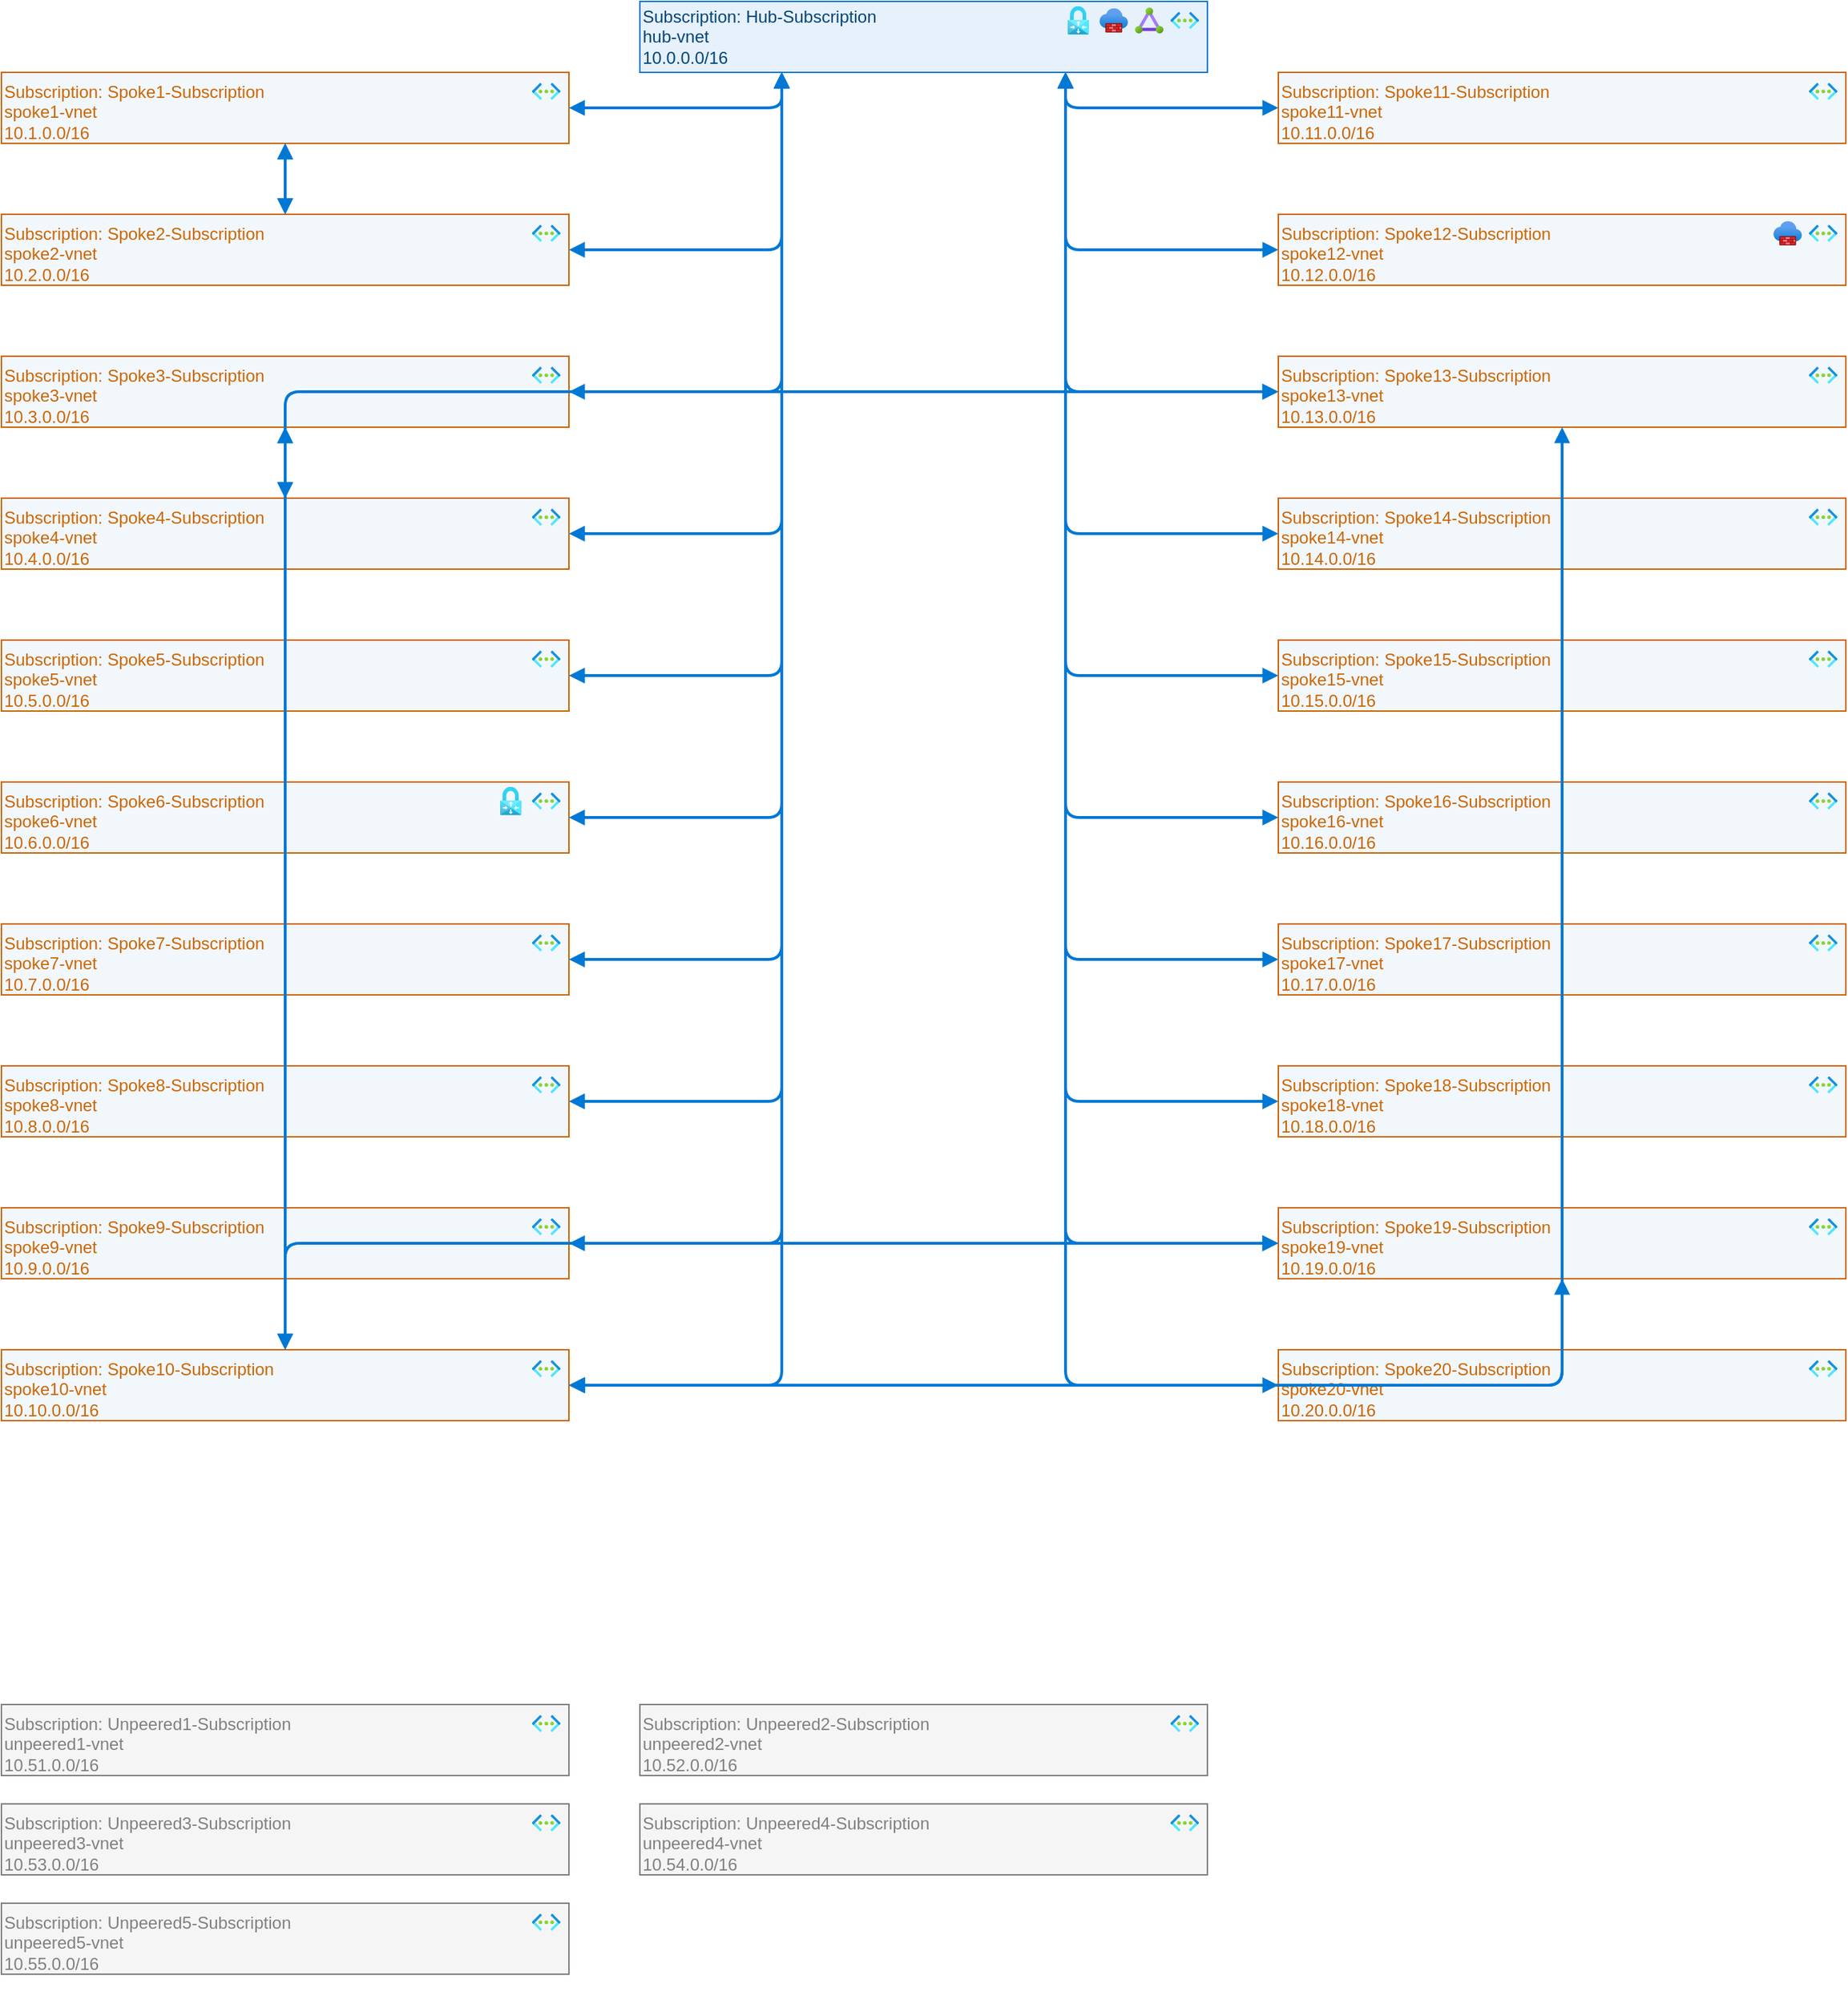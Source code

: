 <?xml version='1.0' encoding='UTF-8'?>
<mxfile version="25.0.2">
  <diagram name="Hub and Spoke Topology">
    <mxGraphModel dx="371" dy="1462" grid="0" gridSize="10" guides="1" tooltips="1" connect="1" arrows="1" fold="1" page="0" pageScale="1" pageWidth="827" pageHeight="1169" background="#ffffff" math="0" shadow="0">
      <root>
        <mxCell id="0"/>
        <mxCell id="1" parent="0"/>
        <mxCell id="hub_0_group" value="" style="group" vertex="1" connectable="0" parent="1">
          <mxGeometry x="470" y="20" width="400" height="70" as="geometry"/>
        </mxCell>
        <mxCell id="hub_0" style="shape=rectangle;rounded=0;whiteSpace=wrap;html=1;strokeColor=#0078D4;fontColor=#004578;fillColor=#E6F1FB;align=left" vertex="1" parent="hub_0_group" value="Subscription: Hub-Subscription&#10;hub-vnet&#10;10.0.0.0/16">
          <mxGeometry x="0" y="0" width="400" height="50" as="geometry"/>
        </mxCell>
        <mxCell id="hub_0_image" style="shape=image;html=1;image=img/lib/azure2/networking/Virtual_Networks.svg;" vertex="1" parent="hub_0">
          <mxGeometry x="374" y="3.39" width="20" height="20" as="geometry"/>
        </mxCell>
        <mxCell id="hub_0_expressroute_image" style="shape=image;html=1;image=img/lib/azure2/networking/ExpressRoute_Circuits.svg;" vertex="1" parent="hub_0">
          <mxGeometry x="349" y="3.39" width="20" height="20" as="geometry"/>
        </mxCell>
        <mxCell id="hub_0_firewall_image" style="shape=image;html=1;image=img/lib/azure2/networking/Firewalls.svg;" vertex="1" parent="hub_0">
          <mxGeometry x="324" y="3.39" width="20" height="20" as="geometry"/>
        </mxCell>
        <mxCell id="hub_0_vpn_image" style="shape=image;html=1;image=img/lib/azure2/networking/Virtual_Network_Gateways.svg;" vertex="1" parent="hub_0">
          <mxGeometry x="299" y="3.39" width="20" height="20" as="geometry"/>
        </mxCell>
        <mxCell id="right_spoke0_0_group" value="" style="group" vertex="1" connectable="0" parent="1">
          <mxGeometry x="920" y="70" width="400" height="70" as="geometry"/>
        </mxCell>
        <mxCell id="right_spoke0_0" style="shape=rectangle;rounded=0;whiteSpace=wrap;html=1;strokeColor=#CC6600;fontColor=#CC6600;fillColor=#f2f7fc;verticalAlign=top;align=left" vertex="1" parent="right_spoke0_0_group" value="Subscription: Spoke11-Subscription&#10;spoke11-vnet&#10;10.11.0.0/16">
          <mxGeometry x="0" y="0" width="400" height="50" as="geometry"/>
        </mxCell>
        <mxCell id="right_spoke0_0_image" style="shape=image;html=1;image=img/lib/azure2/networking/Virtual_Networks.svg;" vertex="1" parent="right_spoke0_0">
          <mxGeometry x="374" y="3.39" width="20" height="20" as="geometry"/>
        </mxCell>
        <mxCell id="edge_right_0_0" edge="1" source="hub_0" target="right_spoke0_0" style="edgeStyle=orthogonalEdgeStyle;rounded=1;strokeColor=#0078D4;strokeWidth=2;endArrow=block;startArrow=block;" parent="1">
          <mxGeometry relative="1" as="geometry">
            <Array as="points">
              <mxPoint x="770" y="95"/>
            </Array>
          </mxGeometry>
        </mxCell>
        <mxCell id="right_spoke0_1_group" value="" style="group" vertex="1" connectable="0" parent="1">
          <mxGeometry x="920" y="170" width="400" height="70" as="geometry"/>
        </mxCell>
        <mxCell id="right_spoke0_1" style="shape=rectangle;rounded=0;whiteSpace=wrap;html=1;strokeColor=#CC6600;fontColor=#CC6600;fillColor=#f2f7fc;verticalAlign=top;align=left" vertex="1" parent="right_spoke0_1_group" value="Subscription: Spoke12-Subscription&#10;spoke12-vnet&#10;10.12.0.0/16">
          <mxGeometry x="0" y="0" width="400" height="50" as="geometry"/>
        </mxCell>
        <mxCell id="right_spoke0_1_image" style="shape=image;html=1;image=img/lib/azure2/networking/Virtual_Networks.svg;" vertex="1" parent="right_spoke0_1">
          <mxGeometry x="374" y="3.39" width="20" height="20" as="geometry"/>
        </mxCell>
        <mxCell id="right_spoke0_1_firewall_image" style="shape=image;html=1;image=img/lib/azure2/networking/Firewalls.svg;" vertex="1" parent="right_spoke0_1">
          <mxGeometry x="349" y="3.39" width="20" height="20" as="geometry"/>
        </mxCell>
        <mxCell id="edge_right_0_1" edge="1" source="hub_0" target="right_spoke0_1" style="edgeStyle=orthogonalEdgeStyle;rounded=1;strokeColor=#0078D4;strokeWidth=2;endArrow=block;startArrow=block;" parent="1">
          <mxGeometry relative="1" as="geometry">
            <Array as="points">
              <mxPoint x="770" y="195"/>
            </Array>
          </mxGeometry>
        </mxCell>
        <mxCell id="right_spoke0_2_group" value="" style="group" vertex="1" connectable="0" parent="1">
          <mxGeometry x="920" y="270" width="400" height="70" as="geometry"/>
        </mxCell>
        <mxCell id="right_spoke0_2" style="shape=rectangle;rounded=0;whiteSpace=wrap;html=1;strokeColor=#CC6600;fontColor=#CC6600;fillColor=#f2f7fc;verticalAlign=top;align=left" vertex="1" parent="right_spoke0_2_group" value="Subscription: Spoke13-Subscription&#10;spoke13-vnet&#10;10.13.0.0/16">
          <mxGeometry x="0" y="0" width="400" height="50" as="geometry"/>
        </mxCell>
        <mxCell id="right_spoke0_2_image" style="shape=image;html=1;image=img/lib/azure2/networking/Virtual_Networks.svg;" vertex="1" parent="right_spoke0_2">
          <mxGeometry x="374" y="3.39" width="20" height="20" as="geometry"/>
        </mxCell>
        <mxCell id="edge_right_0_2" edge="1" source="hub_0" target="right_spoke0_2" style="edgeStyle=orthogonalEdgeStyle;rounded=1;strokeColor=#0078D4;strokeWidth=2;endArrow=block;startArrow=block;" parent="1">
          <mxGeometry relative="1" as="geometry">
            <Array as="points">
              <mxPoint x="770" y="295"/>
            </Array>
          </mxGeometry>
        </mxCell>
        <mxCell id="right_spoke0_3_group" value="" style="group" vertex="1" connectable="0" parent="1">
          <mxGeometry x="920" y="370" width="400" height="70" as="geometry"/>
        </mxCell>
        <mxCell id="right_spoke0_3" style="shape=rectangle;rounded=0;whiteSpace=wrap;html=1;strokeColor=#CC6600;fontColor=#CC6600;fillColor=#f2f7fc;verticalAlign=top;align=left" vertex="1" parent="right_spoke0_3_group" value="Subscription: Spoke14-Subscription&#10;spoke14-vnet&#10;10.14.0.0/16">
          <mxGeometry x="0" y="0" width="400" height="50" as="geometry"/>
        </mxCell>
        <mxCell id="right_spoke0_3_image" style="shape=image;html=1;image=img/lib/azure2/networking/Virtual_Networks.svg;" vertex="1" parent="right_spoke0_3">
          <mxGeometry x="374" y="3.39" width="20" height="20" as="geometry"/>
        </mxCell>
        <mxCell id="edge_right_0_3" edge="1" source="hub_0" target="right_spoke0_3" style="edgeStyle=orthogonalEdgeStyle;rounded=1;strokeColor=#0078D4;strokeWidth=2;endArrow=block;startArrow=block;" parent="1">
          <mxGeometry relative="1" as="geometry">
            <Array as="points">
              <mxPoint x="770" y="395"/>
            </Array>
          </mxGeometry>
        </mxCell>
        <mxCell id="right_spoke0_4_group" value="" style="group" vertex="1" connectable="0" parent="1">
          <mxGeometry x="920" y="470" width="400" height="70" as="geometry"/>
        </mxCell>
        <mxCell id="right_spoke0_4" style="shape=rectangle;rounded=0;whiteSpace=wrap;html=1;strokeColor=#CC6600;fontColor=#CC6600;fillColor=#f2f7fc;verticalAlign=top;align=left" vertex="1" parent="right_spoke0_4_group" value="Subscription: Spoke15-Subscription&#10;spoke15-vnet&#10;10.15.0.0/16">
          <mxGeometry x="0" y="0" width="400" height="50" as="geometry"/>
        </mxCell>
        <mxCell id="right_spoke0_4_image" style="shape=image;html=1;image=img/lib/azure2/networking/Virtual_Networks.svg;" vertex="1" parent="right_spoke0_4">
          <mxGeometry x="374" y="3.39" width="20" height="20" as="geometry"/>
        </mxCell>
        <mxCell id="edge_right_0_4" edge="1" source="hub_0" target="right_spoke0_4" style="edgeStyle=orthogonalEdgeStyle;rounded=1;strokeColor=#0078D4;strokeWidth=2;endArrow=block;startArrow=block;" parent="1">
          <mxGeometry relative="1" as="geometry">
            <Array as="points">
              <mxPoint x="770" y="495"/>
            </Array>
          </mxGeometry>
        </mxCell>
        <mxCell id="right_spoke0_5_group" value="" style="group" vertex="1" connectable="0" parent="1">
          <mxGeometry x="920" y="570" width="400" height="70" as="geometry"/>
        </mxCell>
        <mxCell id="right_spoke0_5" style="shape=rectangle;rounded=0;whiteSpace=wrap;html=1;strokeColor=#CC6600;fontColor=#CC6600;fillColor=#f2f7fc;verticalAlign=top;align=left" vertex="1" parent="right_spoke0_5_group" value="Subscription: Spoke16-Subscription&#10;spoke16-vnet&#10;10.16.0.0/16">
          <mxGeometry x="0" y="0" width="400" height="50" as="geometry"/>
        </mxCell>
        <mxCell id="right_spoke0_5_image" style="shape=image;html=1;image=img/lib/azure2/networking/Virtual_Networks.svg;" vertex="1" parent="right_spoke0_5">
          <mxGeometry x="374" y="3.39" width="20" height="20" as="geometry"/>
        </mxCell>
        <mxCell id="edge_right_0_5" edge="1" source="hub_0" target="right_spoke0_5" style="edgeStyle=orthogonalEdgeStyle;rounded=1;strokeColor=#0078D4;strokeWidth=2;endArrow=block;startArrow=block;" parent="1">
          <mxGeometry relative="1" as="geometry">
            <Array as="points">
              <mxPoint x="770" y="595"/>
            </Array>
          </mxGeometry>
        </mxCell>
        <mxCell id="right_spoke0_6_group" value="" style="group" vertex="1" connectable="0" parent="1">
          <mxGeometry x="920" y="670" width="400" height="70" as="geometry"/>
        </mxCell>
        <mxCell id="right_spoke0_6" style="shape=rectangle;rounded=0;whiteSpace=wrap;html=1;strokeColor=#CC6600;fontColor=#CC6600;fillColor=#f2f7fc;verticalAlign=top;align=left" vertex="1" parent="right_spoke0_6_group" value="Subscription: Spoke17-Subscription&#10;spoke17-vnet&#10;10.17.0.0/16">
          <mxGeometry x="0" y="0" width="400" height="50" as="geometry"/>
        </mxCell>
        <mxCell id="right_spoke0_6_image" style="shape=image;html=1;image=img/lib/azure2/networking/Virtual_Networks.svg;" vertex="1" parent="right_spoke0_6">
          <mxGeometry x="374" y="3.39" width="20" height="20" as="geometry"/>
        </mxCell>
        <mxCell id="edge_right_0_6" edge="1" source="hub_0" target="right_spoke0_6" style="edgeStyle=orthogonalEdgeStyle;rounded=1;strokeColor=#0078D4;strokeWidth=2;endArrow=block;startArrow=block;" parent="1">
          <mxGeometry relative="1" as="geometry">
            <Array as="points">
              <mxPoint x="770" y="695"/>
            </Array>
          </mxGeometry>
        </mxCell>
        <mxCell id="right_spoke0_7_group" value="" style="group" vertex="1" connectable="0" parent="1">
          <mxGeometry x="920" y="770" width="400" height="70" as="geometry"/>
        </mxCell>
        <mxCell id="right_spoke0_7" style="shape=rectangle;rounded=0;whiteSpace=wrap;html=1;strokeColor=#CC6600;fontColor=#CC6600;fillColor=#f2f7fc;verticalAlign=top;align=left" vertex="1" parent="right_spoke0_7_group" value="Subscription: Spoke18-Subscription&#10;spoke18-vnet&#10;10.18.0.0/16">
          <mxGeometry x="0" y="0" width="400" height="50" as="geometry"/>
        </mxCell>
        <mxCell id="right_spoke0_7_image" style="shape=image;html=1;image=img/lib/azure2/networking/Virtual_Networks.svg;" vertex="1" parent="right_spoke0_7">
          <mxGeometry x="374" y="3.39" width="20" height="20" as="geometry"/>
        </mxCell>
        <mxCell id="edge_right_0_7" edge="1" source="hub_0" target="right_spoke0_7" style="edgeStyle=orthogonalEdgeStyle;rounded=1;strokeColor=#0078D4;strokeWidth=2;endArrow=block;startArrow=block;" parent="1">
          <mxGeometry relative="1" as="geometry">
            <Array as="points">
              <mxPoint x="770" y="795"/>
            </Array>
          </mxGeometry>
        </mxCell>
        <mxCell id="right_spoke0_8_group" value="" style="group" vertex="1" connectable="0" parent="1">
          <mxGeometry x="920" y="870" width="400" height="70" as="geometry"/>
        </mxCell>
        <mxCell id="right_spoke0_8" style="shape=rectangle;rounded=0;whiteSpace=wrap;html=1;strokeColor=#CC6600;fontColor=#CC6600;fillColor=#f2f7fc;verticalAlign=top;align=left" vertex="1" parent="right_spoke0_8_group" value="Subscription: Spoke19-Subscription&#10;spoke19-vnet&#10;10.19.0.0/16">
          <mxGeometry x="0" y="0" width="400" height="50" as="geometry"/>
        </mxCell>
        <mxCell id="right_spoke0_8_image" style="shape=image;html=1;image=img/lib/azure2/networking/Virtual_Networks.svg;" vertex="1" parent="right_spoke0_8">
          <mxGeometry x="374" y="3.39" width="20" height="20" as="geometry"/>
        </mxCell>
        <mxCell id="edge_right_0_8" edge="1" source="hub_0" target="right_spoke0_8" style="edgeStyle=orthogonalEdgeStyle;rounded=1;strokeColor=#0078D4;strokeWidth=2;endArrow=block;startArrow=block;" parent="1">
          <mxGeometry relative="1" as="geometry">
            <Array as="points">
              <mxPoint x="770" y="895"/>
            </Array>
          </mxGeometry>
        </mxCell>
        <mxCell id="right_spoke0_9_group" value="" style="group" vertex="1" connectable="0" parent="1">
          <mxGeometry x="920" y="970" width="400" height="70" as="geometry"/>
        </mxCell>
        <mxCell id="right_spoke0_9" style="shape=rectangle;rounded=0;whiteSpace=wrap;html=1;strokeColor=#CC6600;fontColor=#CC6600;fillColor=#f2f7fc;verticalAlign=top;align=left" vertex="1" parent="right_spoke0_9_group" value="Subscription: Spoke20-Subscription&#10;spoke20-vnet&#10;10.20.0.0/16">
          <mxGeometry x="0" y="0" width="400" height="50" as="geometry"/>
        </mxCell>
        <mxCell id="right_spoke0_9_image" style="shape=image;html=1;image=img/lib/azure2/networking/Virtual_Networks.svg;" vertex="1" parent="right_spoke0_9">
          <mxGeometry x="374" y="3.39" width="20" height="20" as="geometry"/>
        </mxCell>
        <mxCell id="edge_right_0_9" edge="1" source="hub_0" target="right_spoke0_9" style="edgeStyle=orthogonalEdgeStyle;rounded=1;strokeColor=#0078D4;strokeWidth=2;endArrow=block;startArrow=block;" parent="1">
          <mxGeometry relative="1" as="geometry">
            <Array as="points">
              <mxPoint x="770" y="995"/>
            </Array>
          </mxGeometry>
        </mxCell>
        <mxCell id="left_spoke0_0_group" value="" style="group" vertex="1" connectable="0" parent="1">
          <mxGeometry x="20" y="70" width="400" height="70" as="geometry"/>
        </mxCell>
        <mxCell id="left_spoke0_0" style="shape=rectangle;rounded=0;whiteSpace=wrap;html=1;strokeColor=#CC6600;fontColor=#CC6600;fillColor=#f2f7fc;verticalAlign=top;align=left" vertex="1" parent="left_spoke0_0_group" value="Subscription: Spoke1-Subscription&#10;spoke1-vnet&#10;10.1.0.0/16">
          <mxGeometry x="0" y="0" width="400" height="50" as="geometry"/>
        </mxCell>
        <mxCell id="left_spoke0_0_image" style="shape=image;html=1;image=img/lib/azure2/networking/Virtual_Networks.svg;" vertex="1" parent="left_spoke0_0">
          <mxGeometry x="374" y="3.39" width="20" height="20" as="geometry"/>
        </mxCell>
        <mxCell id="edge_left_0_0" edge="1" source="hub_0" target="left_spoke0_0" style="edgeStyle=orthogonalEdgeStyle;rounded=1;strokeColor=#0078D4;strokeWidth=2;endArrow=block;startArrow=block;" parent="1">
          <mxGeometry relative="1" as="geometry">
            <Array as="points">
              <mxPoint x="570" y="95"/>
            </Array>
          </mxGeometry>
        </mxCell>
        <mxCell id="left_spoke0_1_group" value="" style="group" vertex="1" connectable="0" parent="1">
          <mxGeometry x="20" y="170" width="400" height="70" as="geometry"/>
        </mxCell>
        <mxCell id="left_spoke0_1" style="shape=rectangle;rounded=0;whiteSpace=wrap;html=1;strokeColor=#CC6600;fontColor=#CC6600;fillColor=#f2f7fc;verticalAlign=top;align=left" vertex="1" parent="left_spoke0_1_group" value="Subscription: Spoke2-Subscription&#10;spoke2-vnet&#10;10.2.0.0/16">
          <mxGeometry x="0" y="0" width="400" height="50" as="geometry"/>
        </mxCell>
        <mxCell id="left_spoke0_1_image" style="shape=image;html=1;image=img/lib/azure2/networking/Virtual_Networks.svg;" vertex="1" parent="left_spoke0_1">
          <mxGeometry x="374" y="3.39" width="20" height="20" as="geometry"/>
        </mxCell>
        <mxCell id="edge_left_0_1" edge="1" source="hub_0" target="left_spoke0_1" style="edgeStyle=orthogonalEdgeStyle;rounded=1;strokeColor=#0078D4;strokeWidth=2;endArrow=block;startArrow=block;" parent="1">
          <mxGeometry relative="1" as="geometry">
            <Array as="points">
              <mxPoint x="570" y="195"/>
            </Array>
          </mxGeometry>
        </mxCell>
        <mxCell id="left_spoke0_2_group" value="" style="group" vertex="1" connectable="0" parent="1">
          <mxGeometry x="20" y="270" width="400" height="70" as="geometry"/>
        </mxCell>
        <mxCell id="left_spoke0_2" style="shape=rectangle;rounded=0;whiteSpace=wrap;html=1;strokeColor=#CC6600;fontColor=#CC6600;fillColor=#f2f7fc;verticalAlign=top;align=left" vertex="1" parent="left_spoke0_2_group" value="Subscription: Spoke3-Subscription&#10;spoke3-vnet&#10;10.3.0.0/16">
          <mxGeometry x="0" y="0" width="400" height="50" as="geometry"/>
        </mxCell>
        <mxCell id="left_spoke0_2_image" style="shape=image;html=1;image=img/lib/azure2/networking/Virtual_Networks.svg;" vertex="1" parent="left_spoke0_2">
          <mxGeometry x="374" y="3.39" width="20" height="20" as="geometry"/>
        </mxCell>
        <mxCell id="edge_left_0_2" edge="1" source="hub_0" target="left_spoke0_2" style="edgeStyle=orthogonalEdgeStyle;rounded=1;strokeColor=#0078D4;strokeWidth=2;endArrow=block;startArrow=block;" parent="1">
          <mxGeometry relative="1" as="geometry">
            <Array as="points">
              <mxPoint x="570" y="295"/>
            </Array>
          </mxGeometry>
        </mxCell>
        <mxCell id="left_spoke0_3_group" value="" style="group" vertex="1" connectable="0" parent="1">
          <mxGeometry x="20" y="370" width="400" height="70" as="geometry"/>
        </mxCell>
        <mxCell id="left_spoke0_3" style="shape=rectangle;rounded=0;whiteSpace=wrap;html=1;strokeColor=#CC6600;fontColor=#CC6600;fillColor=#f2f7fc;verticalAlign=top;align=left" vertex="1" parent="left_spoke0_3_group" value="Subscription: Spoke4-Subscription&#10;spoke4-vnet&#10;10.4.0.0/16">
          <mxGeometry x="0" y="0" width="400" height="50" as="geometry"/>
        </mxCell>
        <mxCell id="left_spoke0_3_image" style="shape=image;html=1;image=img/lib/azure2/networking/Virtual_Networks.svg;" vertex="1" parent="left_spoke0_3">
          <mxGeometry x="374" y="3.39" width="20" height="20" as="geometry"/>
        </mxCell>
        <mxCell id="edge_left_0_3" edge="1" source="hub_0" target="left_spoke0_3" style="edgeStyle=orthogonalEdgeStyle;rounded=1;strokeColor=#0078D4;strokeWidth=2;endArrow=block;startArrow=block;" parent="1">
          <mxGeometry relative="1" as="geometry">
            <Array as="points">
              <mxPoint x="570" y="395"/>
            </Array>
          </mxGeometry>
        </mxCell>
        <mxCell id="left_spoke0_4_group" value="" style="group" vertex="1" connectable="0" parent="1">
          <mxGeometry x="20" y="470" width="400" height="70" as="geometry"/>
        </mxCell>
        <mxCell id="left_spoke0_4" style="shape=rectangle;rounded=0;whiteSpace=wrap;html=1;strokeColor=#CC6600;fontColor=#CC6600;fillColor=#f2f7fc;verticalAlign=top;align=left" vertex="1" parent="left_spoke0_4_group" value="Subscription: Spoke5-Subscription&#10;spoke5-vnet&#10;10.5.0.0/16">
          <mxGeometry x="0" y="0" width="400" height="50" as="geometry"/>
        </mxCell>
        <mxCell id="left_spoke0_4_image" style="shape=image;html=1;image=img/lib/azure2/networking/Virtual_Networks.svg;" vertex="1" parent="left_spoke0_4">
          <mxGeometry x="374" y="3.39" width="20" height="20" as="geometry"/>
        </mxCell>
        <mxCell id="edge_left_0_4" edge="1" source="hub_0" target="left_spoke0_4" style="edgeStyle=orthogonalEdgeStyle;rounded=1;strokeColor=#0078D4;strokeWidth=2;endArrow=block;startArrow=block;" parent="1">
          <mxGeometry relative="1" as="geometry">
            <Array as="points">
              <mxPoint x="570" y="495"/>
            </Array>
          </mxGeometry>
        </mxCell>
        <mxCell id="left_spoke0_5_group" value="" style="group" vertex="1" connectable="0" parent="1">
          <mxGeometry x="20" y="570" width="400" height="70" as="geometry"/>
        </mxCell>
        <mxCell id="left_spoke0_5" style="shape=rectangle;rounded=0;whiteSpace=wrap;html=1;strokeColor=#CC6600;fontColor=#CC6600;fillColor=#f2f7fc;verticalAlign=top;align=left" vertex="1" parent="left_spoke0_5_group" value="Subscription: Spoke6-Subscription&#10;spoke6-vnet&#10;10.6.0.0/16">
          <mxGeometry x="0" y="0" width="400" height="50" as="geometry"/>
        </mxCell>
        <mxCell id="left_spoke0_5_image" style="shape=image;html=1;image=img/lib/azure2/networking/Virtual_Networks.svg;" vertex="1" parent="left_spoke0_5">
          <mxGeometry x="374" y="3.39" width="20" height="20" as="geometry"/>
        </mxCell>
        <mxCell id="left_spoke0_5_vpn_image" style="shape=image;html=1;image=img/lib/azure2/networking/Virtual_Network_Gateways.svg;" vertex="1" parent="left_spoke0_5">
          <mxGeometry x="349" y="3.39" width="20" height="20" as="geometry"/>
        </mxCell>
        <mxCell id="edge_left_0_5" edge="1" source="hub_0" target="left_spoke0_5" style="edgeStyle=orthogonalEdgeStyle;rounded=1;strokeColor=#0078D4;strokeWidth=2;endArrow=block;startArrow=block;" parent="1">
          <mxGeometry relative="1" as="geometry">
            <Array as="points">
              <mxPoint x="570" y="595"/>
            </Array>
          </mxGeometry>
        </mxCell>
        <mxCell id="left_spoke0_6_group" value="" style="group" vertex="1" connectable="0" parent="1">
          <mxGeometry x="20" y="670" width="400" height="70" as="geometry"/>
        </mxCell>
        <mxCell id="left_spoke0_6" style="shape=rectangle;rounded=0;whiteSpace=wrap;html=1;strokeColor=#CC6600;fontColor=#CC6600;fillColor=#f2f7fc;verticalAlign=top;align=left" vertex="1" parent="left_spoke0_6_group" value="Subscription: Spoke7-Subscription&#10;spoke7-vnet&#10;10.7.0.0/16">
          <mxGeometry x="0" y="0" width="400" height="50" as="geometry"/>
        </mxCell>
        <mxCell id="left_spoke0_6_image" style="shape=image;html=1;image=img/lib/azure2/networking/Virtual_Networks.svg;" vertex="1" parent="left_spoke0_6">
          <mxGeometry x="374" y="3.39" width="20" height="20" as="geometry"/>
        </mxCell>
        <mxCell id="edge_left_0_6" edge="1" source="hub_0" target="left_spoke0_6" style="edgeStyle=orthogonalEdgeStyle;rounded=1;strokeColor=#0078D4;strokeWidth=2;endArrow=block;startArrow=block;" parent="1">
          <mxGeometry relative="1" as="geometry">
            <Array as="points">
              <mxPoint x="570" y="695"/>
            </Array>
          </mxGeometry>
        </mxCell>
        <mxCell id="left_spoke0_7_group" value="" style="group" vertex="1" connectable="0" parent="1">
          <mxGeometry x="20" y="770" width="400" height="70" as="geometry"/>
        </mxCell>
        <mxCell id="left_spoke0_7" style="shape=rectangle;rounded=0;whiteSpace=wrap;html=1;strokeColor=#CC6600;fontColor=#CC6600;fillColor=#f2f7fc;verticalAlign=top;align=left" vertex="1" parent="left_spoke0_7_group" value="Subscription: Spoke8-Subscription&#10;spoke8-vnet&#10;10.8.0.0/16">
          <mxGeometry x="0" y="0" width="400" height="50" as="geometry"/>
        </mxCell>
        <mxCell id="left_spoke0_7_image" style="shape=image;html=1;image=img/lib/azure2/networking/Virtual_Networks.svg;" vertex="1" parent="left_spoke0_7">
          <mxGeometry x="374" y="3.39" width="20" height="20" as="geometry"/>
        </mxCell>
        <mxCell id="edge_left_0_7" edge="1" source="hub_0" target="left_spoke0_7" style="edgeStyle=orthogonalEdgeStyle;rounded=1;strokeColor=#0078D4;strokeWidth=2;endArrow=block;startArrow=block;" parent="1">
          <mxGeometry relative="1" as="geometry">
            <Array as="points">
              <mxPoint x="570" y="795"/>
            </Array>
          </mxGeometry>
        </mxCell>
        <mxCell id="left_spoke0_8_group" value="" style="group" vertex="1" connectable="0" parent="1">
          <mxGeometry x="20" y="870" width="400" height="70" as="geometry"/>
        </mxCell>
        <mxCell id="left_spoke0_8" style="shape=rectangle;rounded=0;whiteSpace=wrap;html=1;strokeColor=#CC6600;fontColor=#CC6600;fillColor=#f2f7fc;verticalAlign=top;align=left" vertex="1" parent="left_spoke0_8_group" value="Subscription: Spoke9-Subscription&#10;spoke9-vnet&#10;10.9.0.0/16">
          <mxGeometry x="0" y="0" width="400" height="50" as="geometry"/>
        </mxCell>
        <mxCell id="left_spoke0_8_image" style="shape=image;html=1;image=img/lib/azure2/networking/Virtual_Networks.svg;" vertex="1" parent="left_spoke0_8">
          <mxGeometry x="374" y="3.39" width="20" height="20" as="geometry"/>
        </mxCell>
        <mxCell id="edge_left_0_8" edge="1" source="hub_0" target="left_spoke0_8" style="edgeStyle=orthogonalEdgeStyle;rounded=1;strokeColor=#0078D4;strokeWidth=2;endArrow=block;startArrow=block;" parent="1">
          <mxGeometry relative="1" as="geometry">
            <Array as="points">
              <mxPoint x="570" y="895"/>
            </Array>
          </mxGeometry>
        </mxCell>
        <mxCell id="left_spoke0_9_group" value="" style="group" vertex="1" connectable="0" parent="1">
          <mxGeometry x="20" y="970" width="400" height="70" as="geometry"/>
        </mxCell>
        <mxCell id="left_spoke0_9" style="shape=rectangle;rounded=0;whiteSpace=wrap;html=1;strokeColor=#CC6600;fontColor=#CC6600;fillColor=#f2f7fc;verticalAlign=top;align=left" vertex="1" parent="left_spoke0_9_group" value="Subscription: Spoke10-Subscription&#10;spoke10-vnet&#10;10.10.0.0/16">
          <mxGeometry x="0" y="0" width="400" height="50" as="geometry"/>
        </mxCell>
        <mxCell id="left_spoke0_9_image" style="shape=image;html=1;image=img/lib/azure2/networking/Virtual_Networks.svg;" vertex="1" parent="left_spoke0_9">
          <mxGeometry x="374" y="3.39" width="20" height="20" as="geometry"/>
        </mxCell>
        <mxCell id="edge_left_0_9" edge="1" source="hub_0" target="left_spoke0_9" style="edgeStyle=orthogonalEdgeStyle;rounded=1;strokeColor=#0078D4;strokeWidth=2;endArrow=block;startArrow=block;" parent="1">
          <mxGeometry relative="1" as="geometry">
            <Array as="points">
              <mxPoint x="570" y="995"/>
            </Array>
          </mxGeometry>
        </mxCell>
        <mxCell id="nonpeered_spoke0_group" value="" style="group" vertex="1" connectable="0" parent="1">
          <mxGeometry x="20" y="1220" width="400" height="70" as="geometry"/>
        </mxCell>
        <mxCell id="nonpeered_spoke0" style="shape=rectangle;rounded=0;whiteSpace=wrap;html=1;strokeColor=gray;fontColor=gray;fillColor=#f5f5f5;verticalAlign=top;align=left" vertex="1" parent="nonpeered_spoke0_group" value="Subscription: Unpeered1-Subscription&#10;unpeered1-vnet&#10;10.51.0.0/16">
          <mxGeometry x="0" y="0" width="400" height="50" as="geometry"/>
        </mxCell>
        <mxCell id="nonpeered_spoke0_image" style="shape=image;html=1;image=img/lib/azure2/networking/Virtual_Networks.svg;" vertex="1" parent="nonpeered_spoke0">
          <mxGeometry x="374" y="3.39" width="20" height="20" as="geometry"/>
        </mxCell>
        <mxCell id="nonpeered_spoke1_group" value="" style="group" vertex="1" connectable="0" parent="1">
          <mxGeometry x="470" y="1220" width="400" height="70" as="geometry"/>
        </mxCell>
        <mxCell id="nonpeered_spoke1" style="shape=rectangle;rounded=0;whiteSpace=wrap;html=1;strokeColor=gray;fontColor=gray;fillColor=#f5f5f5;verticalAlign=top;align=left" vertex="1" parent="nonpeered_spoke1_group" value="Subscription: Unpeered2-Subscription&#10;unpeered2-vnet&#10;10.52.0.0/16">
          <mxGeometry x="0" y="0" width="400" height="50" as="geometry"/>
        </mxCell>
        <mxCell id="nonpeered_spoke1_image" style="shape=image;html=1;image=img/lib/azure2/networking/Virtual_Networks.svg;" vertex="1" parent="nonpeered_spoke1">
          <mxGeometry x="374" y="3.39" width="20" height="20" as="geometry"/>
        </mxCell>
        <mxCell id="nonpeered_spoke2_group" value="" style="group" vertex="1" connectable="0" parent="1">
          <mxGeometry x="20" y="1290" width="400" height="70" as="geometry"/>
        </mxCell>
        <mxCell id="nonpeered_spoke2" style="shape=rectangle;rounded=0;whiteSpace=wrap;html=1;strokeColor=gray;fontColor=gray;fillColor=#f5f5f5;verticalAlign=top;align=left" vertex="1" parent="nonpeered_spoke2_group" value="Subscription: Unpeered3-Subscription&#10;unpeered3-vnet&#10;10.53.0.0/16">
          <mxGeometry x="0" y="0" width="400" height="50" as="geometry"/>
        </mxCell>
        <mxCell id="nonpeered_spoke2_image" style="shape=image;html=1;image=img/lib/azure2/networking/Virtual_Networks.svg;" vertex="1" parent="nonpeered_spoke2">
          <mxGeometry x="374" y="3.39" width="20" height="20" as="geometry"/>
        </mxCell>
        <mxCell id="nonpeered_spoke3_group" value="" style="group" vertex="1" connectable="0" parent="1">
          <mxGeometry x="470" y="1290" width="400" height="70" as="geometry"/>
        </mxCell>
        <mxCell id="nonpeered_spoke3" style="shape=rectangle;rounded=0;whiteSpace=wrap;html=1;strokeColor=gray;fontColor=gray;fillColor=#f5f5f5;verticalAlign=top;align=left" vertex="1" parent="nonpeered_spoke3_group" value="Subscription: Unpeered4-Subscription&#10;unpeered4-vnet&#10;10.54.0.0/16">
          <mxGeometry x="0" y="0" width="400" height="50" as="geometry"/>
        </mxCell>
        <mxCell id="nonpeered_spoke3_image" style="shape=image;html=1;image=img/lib/azure2/networking/Virtual_Networks.svg;" vertex="1" parent="nonpeered_spoke3">
          <mxGeometry x="374" y="3.39" width="20" height="20" as="geometry"/>
        </mxCell>
        <mxCell id="nonpeered_spoke4_group" value="" style="group" vertex="1" connectable="0" parent="1">
          <mxGeometry x="20" y="1360" width="400" height="70" as="geometry"/>
        </mxCell>
        <mxCell id="nonpeered_spoke4" style="shape=rectangle;rounded=0;whiteSpace=wrap;html=1;strokeColor=gray;fontColor=gray;fillColor=#f5f5f5;verticalAlign=top;align=left" vertex="1" parent="nonpeered_spoke4_group" value="Subscription: Unpeered5-Subscription&#10;unpeered5-vnet&#10;10.55.0.0/16">
          <mxGeometry x="0" y="0" width="400" height="50" as="geometry"/>
        </mxCell>
        <mxCell id="nonpeered_spoke4_image" style="shape=image;html=1;image=img/lib/azure2/networking/Virtual_Networks.svg;" vertex="1" parent="nonpeered_spoke4">
          <mxGeometry x="374" y="3.39" width="20" height="20" as="geometry"/>
        </mxCell>
        <mxCell id="peering_edge_1000" edge="1" source="left_spoke0_0" target="left_spoke0_1" style="edgeStyle=orthogonalEdgeStyle;rounded=1;strokeColor=#0078D4;strokeWidth=2;endArrow=block;startArrow=block;" parent="1">
          <mxGeometry relative="1" as="geometry"/>
        </mxCell>
        <mxCell id="peering_edge_1001" edge="1" source="left_spoke0_1" target="left_spoke0_0" style="edgeStyle=orthogonalEdgeStyle;rounded=1;strokeColor=#0078D4;strokeWidth=2;endArrow=block;startArrow=block;" parent="1">
          <mxGeometry relative="1" as="geometry"/>
        </mxCell>
        <mxCell id="peering_edge_1002" edge="1" source="left_spoke0_2" target="left_spoke0_3" style="edgeStyle=orthogonalEdgeStyle;rounded=1;strokeColor=#0078D4;strokeWidth=2;endArrow=block;startArrow=block;" parent="1">
          <mxGeometry relative="1" as="geometry"/>
        </mxCell>
        <mxCell id="peering_edge_1003" edge="1" source="left_spoke0_3" target="left_spoke0_2" style="edgeStyle=orthogonalEdgeStyle;rounded=1;strokeColor=#0078D4;strokeWidth=2;endArrow=block;startArrow=block;" parent="1">
          <mxGeometry relative="1" as="geometry"/>
        </mxCell>
        <mxCell id="peering_edge_1004" edge="1" source="left_spoke0_9" target="right_spoke0_2" style="edgeStyle=orthogonalEdgeStyle;rounded=1;strokeColor=#0078D4;strokeWidth=2;endArrow=block;startArrow=block;" parent="1">
          <mxGeometry relative="1" as="geometry"/>
        </mxCell>
        <mxCell id="peering_edge_1005" edge="1" source="left_spoke0_9" target="right_spoke0_8" style="edgeStyle=orthogonalEdgeStyle;rounded=1;strokeColor=#0078D4;strokeWidth=2;endArrow=block;startArrow=block;" parent="1">
          <mxGeometry relative="1" as="geometry"/>
        </mxCell>
        <mxCell id="peering_edge_1006" edge="1" source="right_spoke0_2" target="left_spoke0_9" style="edgeStyle=orthogonalEdgeStyle;rounded=1;strokeColor=#0078D4;strokeWidth=2;endArrow=block;startArrow=block;" parent="1">
          <mxGeometry relative="1" as="geometry"/>
        </mxCell>
        <mxCell id="peering_edge_1007" edge="1" source="right_spoke0_8" target="left_spoke0_9" style="edgeStyle=orthogonalEdgeStyle;rounded=1;strokeColor=#0078D4;strokeWidth=2;endArrow=block;startArrow=block;" parent="1">
          <mxGeometry relative="1" as="geometry"/>
        </mxCell>
      </root>
    </mxGraphModel>
  </diagram>
</mxfile>

